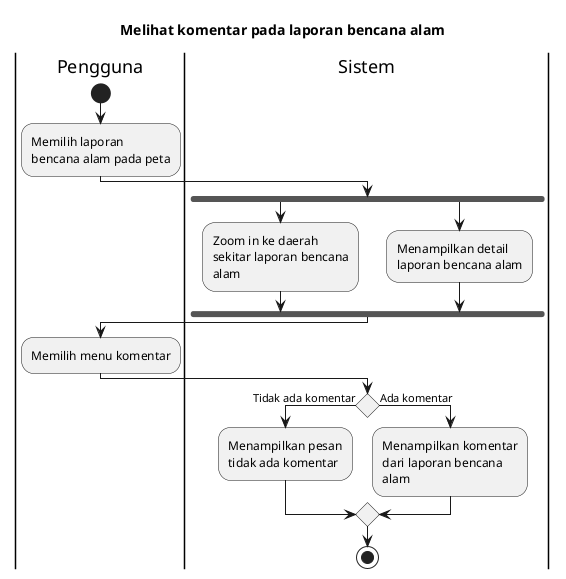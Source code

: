 @startuml UC-MAP-010 - Melihat komentar pada laporan bencana alam
skinparam wrapWidth 140

title Melihat komentar pada laporan bencana alam
 
|Pengguna|
start
:Memilih laporan bencana alam pada peta;

|Sistem|
fork
  :Zoom in ke daerah sekitar laporan bencana alam;
fork again
  :Menampilkan detail laporan bencana alam;
endfork

|Pengguna|
:Memilih menu komentar;

|Sistem|
if () then (Tidak ada komentar)
  :Menampilkan pesan tidak ada komentar;
else (Ada komentar)
  :Menampilkan komentar dari laporan bencana alam;
endif

stop

@enduml